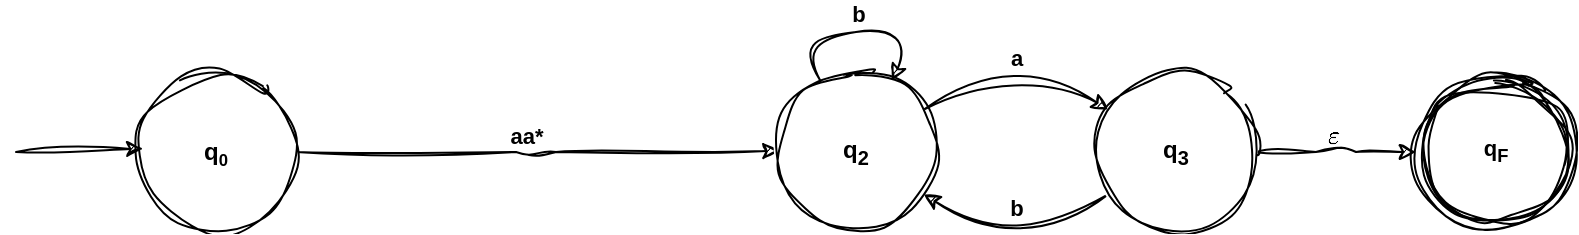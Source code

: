 <mxfile version="22.1.21" type="github">
  <diagram name="Page-1" id="58cdce13-f638-feb5-8d6f-7d28b1aa9fa0">
    <mxGraphModel dx="1397" dy="776" grid="1" gridSize="10" guides="1" tooltips="1" connect="1" arrows="1" fold="1" page="1" pageScale="1" pageWidth="1100" pageHeight="850" background="none" math="1" shadow="0">
      <root>
        <mxCell id="0" />
        <mxCell id="1" parent="0" />
        <mxCell id="azJPoA6sBnjhQl_R7L5M-20" value="" style="edgeStyle=orthogonalEdgeStyle;rounded=1;orthogonalLoop=1;jettySize=auto;html=1;fontStyle=1;labelBackgroundColor=none;fontColor=default;verticalAlign=bottom;labelBorderColor=none;sketch=1;curveFitting=1;jiggle=2;entryX=0.021;entryY=0.494;entryDx=0;entryDy=0;entryPerimeter=0;" parent="1" source="azJPoA6sBnjhQl_R7L5M-1" target="azJPoA6sBnjhQl_R7L5M-4" edge="1">
          <mxGeometry relative="1" as="geometry">
            <mxPoint x="240" y="440" as="targetPoint" />
          </mxGeometry>
        </mxCell>
        <mxCell id="azJPoA6sBnjhQl_R7L5M-21" value="aa*" style="edgeLabel;html=1;align=center;verticalAlign=bottom;resizable=0;points=[];fontStyle=1;labelBackgroundColor=none;labelBorderColor=none;rounded=1;sketch=1;curveFitting=1;jiggle=2;" parent="azJPoA6sBnjhQl_R7L5M-20" connectable="0" vertex="1">
          <mxGeometry x="-0.054" relative="1" as="geometry">
            <mxPoint as="offset" />
          </mxGeometry>
        </mxCell>
        <mxCell id="azJPoA6sBnjhQl_R7L5M-1" value="q&lt;span style=&quot;font-size: 10px;&quot;&gt;&lt;sub&gt;0&lt;/sub&gt;&lt;/span&gt;" style="ellipse;whiteSpace=wrap;html=1;aspect=fixed;fontStyle=1;labelBackgroundColor=none;labelBorderColor=none;rounded=1;sketch=1;curveFitting=1;jiggle=2;" parent="1" vertex="1">
          <mxGeometry x="80" y="400" width="80" height="80" as="geometry" />
        </mxCell>
        <mxCell id="azJPoA6sBnjhQl_R7L5M-31" value="" style="edgeStyle=none;shape=connector;curved=1;rounded=1;orthogonalLoop=1;jettySize=auto;html=1;labelBackgroundColor=none;align=center;verticalAlign=bottom;fontFamily=Helvetica;fontSize=11;fontColor=default;endArrow=classic;fontStyle=1;labelBorderColor=none;sketch=1;curveFitting=1;jiggle=2;" parent="1" source="azJPoA6sBnjhQl_R7L5M-4" target="azJPoA6sBnjhQl_R7L5M-6" edge="1">
          <mxGeometry relative="1" as="geometry">
            <Array as="points">
              <mxPoint x="520" y="390" />
            </Array>
          </mxGeometry>
        </mxCell>
        <mxCell id="azJPoA6sBnjhQl_R7L5M-32" value="a" style="edgeLabel;html=1;align=center;verticalAlign=bottom;resizable=0;points=[];fontSize=11;fontFamily=Helvetica;fontStyle=1;labelBackgroundColor=none;labelBorderColor=none;rounded=1;sketch=1;curveFitting=1;jiggle=2;" parent="azJPoA6sBnjhQl_R7L5M-31" connectable="0" vertex="1">
          <mxGeometry x="-0.117" y="-10" relative="1" as="geometry">
            <mxPoint as="offset" />
          </mxGeometry>
        </mxCell>
        <mxCell id="azJPoA6sBnjhQl_R7L5M-36" value="" style="edgeStyle=none;shape=connector;curved=1;rounded=1;orthogonalLoop=1;jettySize=auto;html=1;labelBackgroundColor=none;align=center;verticalAlign=bottom;fontFamily=Helvetica;fontSize=11;fontColor=default;endArrow=classic;fontStyle=1;labelBorderColor=none;sketch=1;curveFitting=1;jiggle=2;" parent="1" source="azJPoA6sBnjhQl_R7L5M-4" target="azJPoA6sBnjhQl_R7L5M-4" edge="1">
          <mxGeometry relative="1" as="geometry">
            <mxPoint x="440" y="280" as="targetPoint" />
            <Array as="points">
              <mxPoint x="410" y="380" />
              <mxPoint x="470" y="380" />
            </Array>
          </mxGeometry>
        </mxCell>
        <mxCell id="azJPoA6sBnjhQl_R7L5M-37" value="b" style="edgeLabel;html=1;align=center;verticalAlign=bottom;resizable=0;points=[];fontSize=11;fontFamily=Helvetica;fontStyle=1;labelBackgroundColor=none;labelBorderColor=none;rounded=1;sketch=1;curveFitting=1;jiggle=2;" parent="azJPoA6sBnjhQl_R7L5M-36" connectable="0" vertex="1">
          <mxGeometry x="0.037" y="1" relative="1" as="geometry">
            <mxPoint x="-1" as="offset" />
          </mxGeometry>
        </mxCell>
        <mxCell id="azJPoA6sBnjhQl_R7L5M-4" value="q&lt;sub&gt;2&lt;/sub&gt;" style="ellipse;whiteSpace=wrap;html=1;aspect=fixed;fontStyle=1;labelBackgroundColor=none;labelBorderColor=none;rounded=1;sketch=1;curveFitting=1;jiggle=2;" parent="1" vertex="1">
          <mxGeometry x="400" y="400" width="80" height="80" as="geometry" />
        </mxCell>
        <mxCell id="azJPoA6sBnjhQl_R7L5M-9" value="" style="edgeStyle=orthogonalEdgeStyle;rounded=1;orthogonalLoop=1;jettySize=auto;html=1;fontStyle=1;labelBackgroundColor=none;fontColor=default;verticalAlign=bottom;labelBorderColor=none;sketch=1;curveFitting=1;jiggle=2;" parent="1" source="azJPoA6sBnjhQl_R7L5M-6" edge="1">
          <mxGeometry relative="1" as="geometry">
            <mxPoint x="720" y="440" as="targetPoint" />
          </mxGeometry>
        </mxCell>
        <mxCell id="azJPoA6sBnjhQl_R7L5M-22" value="`epsilon`" style="edgeLabel;html=1;align=center;verticalAlign=bottom;resizable=0;points=[];fontStyle=1;labelBackgroundColor=none;labelBorderColor=none;rounded=1;sketch=1;curveFitting=1;jiggle=2;" parent="azJPoA6sBnjhQl_R7L5M-9" connectable="0" vertex="1">
          <mxGeometry x="0.006" relative="1" as="geometry">
            <mxPoint x="-1" as="offset" />
          </mxGeometry>
        </mxCell>
        <mxCell id="azJPoA6sBnjhQl_R7L5M-33" value="" style="edgeStyle=none;shape=connector;curved=1;rounded=1;orthogonalLoop=1;jettySize=auto;html=1;labelBackgroundColor=none;align=center;verticalAlign=bottom;fontFamily=Helvetica;fontSize=11;fontColor=default;endArrow=classic;fontStyle=1;labelBorderColor=none;sketch=1;curveFitting=1;jiggle=2;" parent="1" source="azJPoA6sBnjhQl_R7L5M-6" target="azJPoA6sBnjhQl_R7L5M-4" edge="1">
          <mxGeometry relative="1" as="geometry">
            <Array as="points">
              <mxPoint x="520" y="490" />
            </Array>
          </mxGeometry>
        </mxCell>
        <mxCell id="azJPoA6sBnjhQl_R7L5M-34" value="b" style="edgeLabel;html=1;align=center;verticalAlign=bottom;resizable=0;points=[];fontSize=11;fontFamily=Helvetica;fontStyle=1;labelBackgroundColor=none;labelBorderColor=none;rounded=1;sketch=1;curveFitting=1;jiggle=2;" parent="azJPoA6sBnjhQl_R7L5M-33" connectable="0" vertex="1">
          <mxGeometry x="0.136" y="-11" relative="1" as="geometry">
            <mxPoint as="offset" />
          </mxGeometry>
        </mxCell>
        <mxCell id="azJPoA6sBnjhQl_R7L5M-6" value="q&lt;sub&gt;3&lt;/sub&gt;" style="ellipse;whiteSpace=wrap;html=1;aspect=fixed;fontStyle=1;labelBackgroundColor=none;labelBorderColor=none;rounded=1;sketch=1;curveFitting=1;jiggle=2;" parent="1" vertex="1">
          <mxGeometry x="560" y="400" width="80" height="80" as="geometry" />
        </mxCell>
        <mxCell id="azJPoA6sBnjhQl_R7L5M-38" value="q&lt;sub&gt;F&lt;/sub&gt;" style="ellipse;shape=doubleEllipse;whiteSpace=wrap;html=1;aspect=fixed;fontFamily=Helvetica;fontSize=11;fontStyle=1;labelBackgroundColor=none;labelBorderColor=none;rounded=1;sketch=1;curveFitting=1;jiggle=2;" parent="1" vertex="1">
          <mxGeometry x="720" y="400" width="80" height="80" as="geometry" />
        </mxCell>
        <mxCell id="azJPoA6sBnjhQl_R7L5M-39" value="" style="endArrow=classic;html=1;rounded=0;sketch=1;hachureGap=4;jiggle=2;curveFitting=1;fontFamily=Architects Daughter;fontSource=https%3A%2F%2Ffonts.googleapis.com%2Fcss%3Ffamily%3DArchitects%2BDaughter;fontSize=16;entryX=0.045;entryY=0.479;entryDx=0;entryDy=0;entryPerimeter=0;" parent="1" target="azJPoA6sBnjhQl_R7L5M-1" edge="1">
          <mxGeometry width="50" height="50" relative="1" as="geometry">
            <mxPoint x="20" y="440" as="sourcePoint" />
            <mxPoint x="50" y="390" as="targetPoint" />
          </mxGeometry>
        </mxCell>
      </root>
    </mxGraphModel>
  </diagram>
</mxfile>

